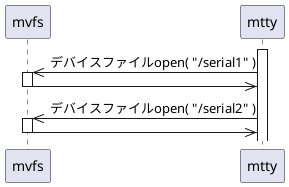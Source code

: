 @startuml

participant mvfs
participant mtty

activate mtty

mvfs <<- mtty: デバイスファイルopen( "/serial1" )
activate mvfs
mvfs ->> mtty:
deactivate mvfs

mvfs <<- mtty: デバイスファイルopen( "/serial2" )
activate mvfs
mvfs ->> mtty:
deactivate mvfs

@enduml
